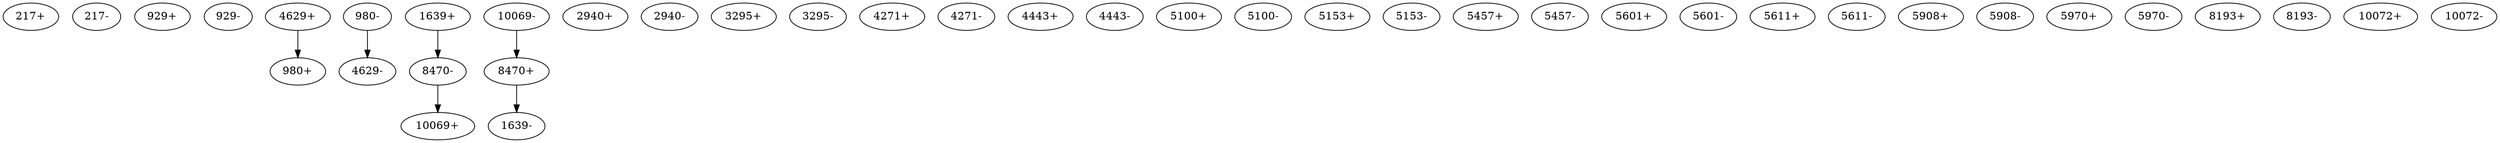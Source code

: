 digraph adj {
graph [k=40]
edge [d=-39]
"217+" [l=276]
"217-" [l=276]
"929+" [l=287]
"929-" [l=287]
"980+" [l=210]
"980-" [l=210]
"1639+" [l=295]
"1639-" [l=295]
"2940+" [l=223]
"2940-" [l=223]
"3295+" [l=207]
"3295-" [l=207]
"4271+" [l=210]
"4271-" [l=210]
"4443+" [l=256]
"4443-" [l=256]
"4629+" [l=269]
"4629-" [l=269]
"5100+" [l=287]
"5100-" [l=287]
"5153+" [l=240]
"5153-" [l=240]
"5457+" [l=229]
"5457-" [l=229]
"5601+" [l=322]
"5601-" [l=322]
"5611+" [l=204]
"5611-" [l=204]
"5908+" [l=210]
"5908-" [l=210]
"5970+" [l=234]
"5970-" [l=234]
"8193+" [l=384]
"8193-" [l=384]
"8470+" [l=253]
"8470-" [l=253]
"10069+" [l=2215]
"10069-" [l=2215]
"10072+" [l=394]
"10072-" [l=394]
"980-" -> "4629-" [d=264 e=65.0 n=1]
"1639+" -> "8470-" [d=370 e=65.0 n=1]
"4629+" -> "980+" [d=264 e=65.0 n=1]
"8470+" -> "1639-" [d=370 e=65.0 n=1]
"8470-" -> "10069+" [d=373 e=65.0 n=1]
"10069-" -> "8470+" [d=373 e=65.0 n=1]
}

